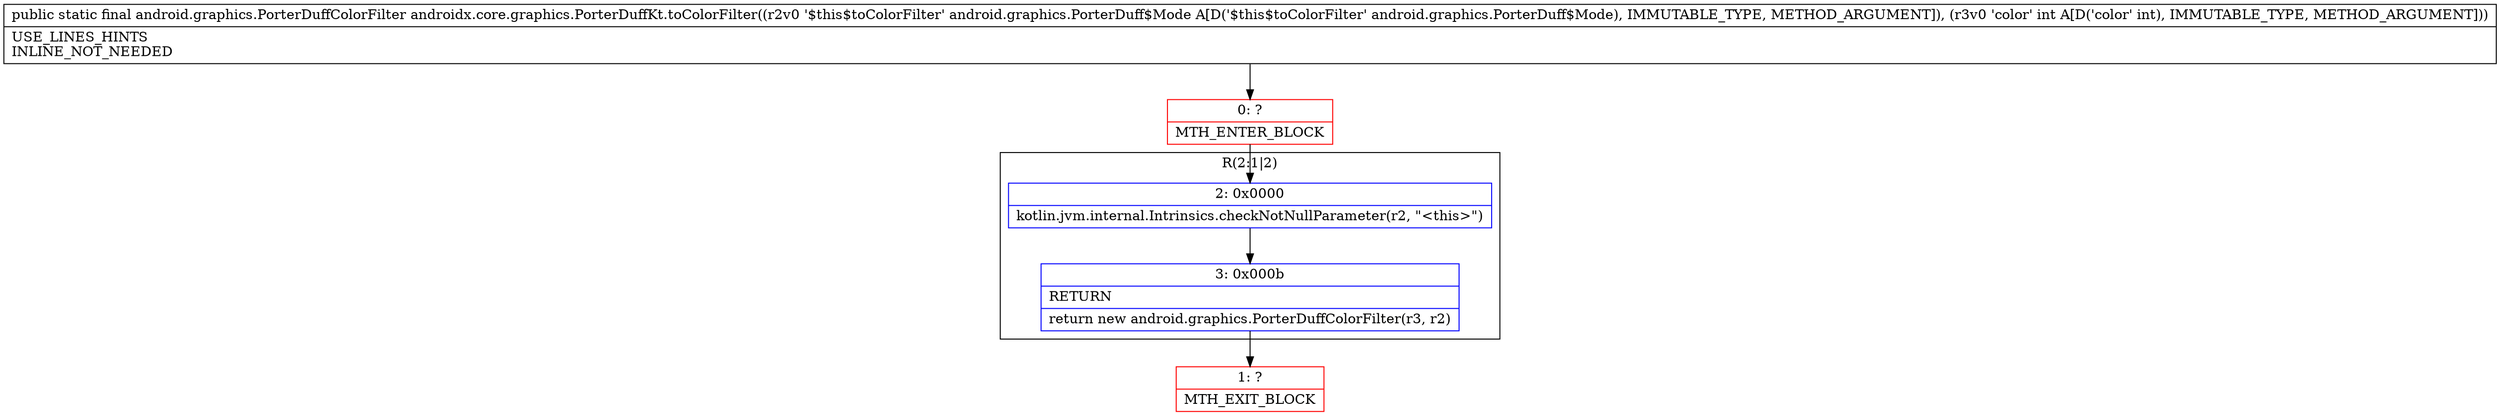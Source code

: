 digraph "CFG forandroidx.core.graphics.PorterDuffKt.toColorFilter(Landroid\/graphics\/PorterDuff$Mode;I)Landroid\/graphics\/PorterDuffColorFilter;" {
subgraph cluster_Region_1665680536 {
label = "R(2:1|2)";
node [shape=record,color=blue];
Node_2 [shape=record,label="{2\:\ 0x0000|kotlin.jvm.internal.Intrinsics.checkNotNullParameter(r2, \"\<this\>\")\l}"];
Node_3 [shape=record,label="{3\:\ 0x000b|RETURN\l|return new android.graphics.PorterDuffColorFilter(r3, r2)\l}"];
}
Node_0 [shape=record,color=red,label="{0\:\ ?|MTH_ENTER_BLOCK\l}"];
Node_1 [shape=record,color=red,label="{1\:\ ?|MTH_EXIT_BLOCK\l}"];
MethodNode[shape=record,label="{public static final android.graphics.PorterDuffColorFilter androidx.core.graphics.PorterDuffKt.toColorFilter((r2v0 '$this$toColorFilter' android.graphics.PorterDuff$Mode A[D('$this$toColorFilter' android.graphics.PorterDuff$Mode), IMMUTABLE_TYPE, METHOD_ARGUMENT]), (r3v0 'color' int A[D('color' int), IMMUTABLE_TYPE, METHOD_ARGUMENT]))  | USE_LINES_HINTS\lINLINE_NOT_NEEDED\l}"];
MethodNode -> Node_0;Node_2 -> Node_3;
Node_3 -> Node_1;
Node_0 -> Node_2;
}

